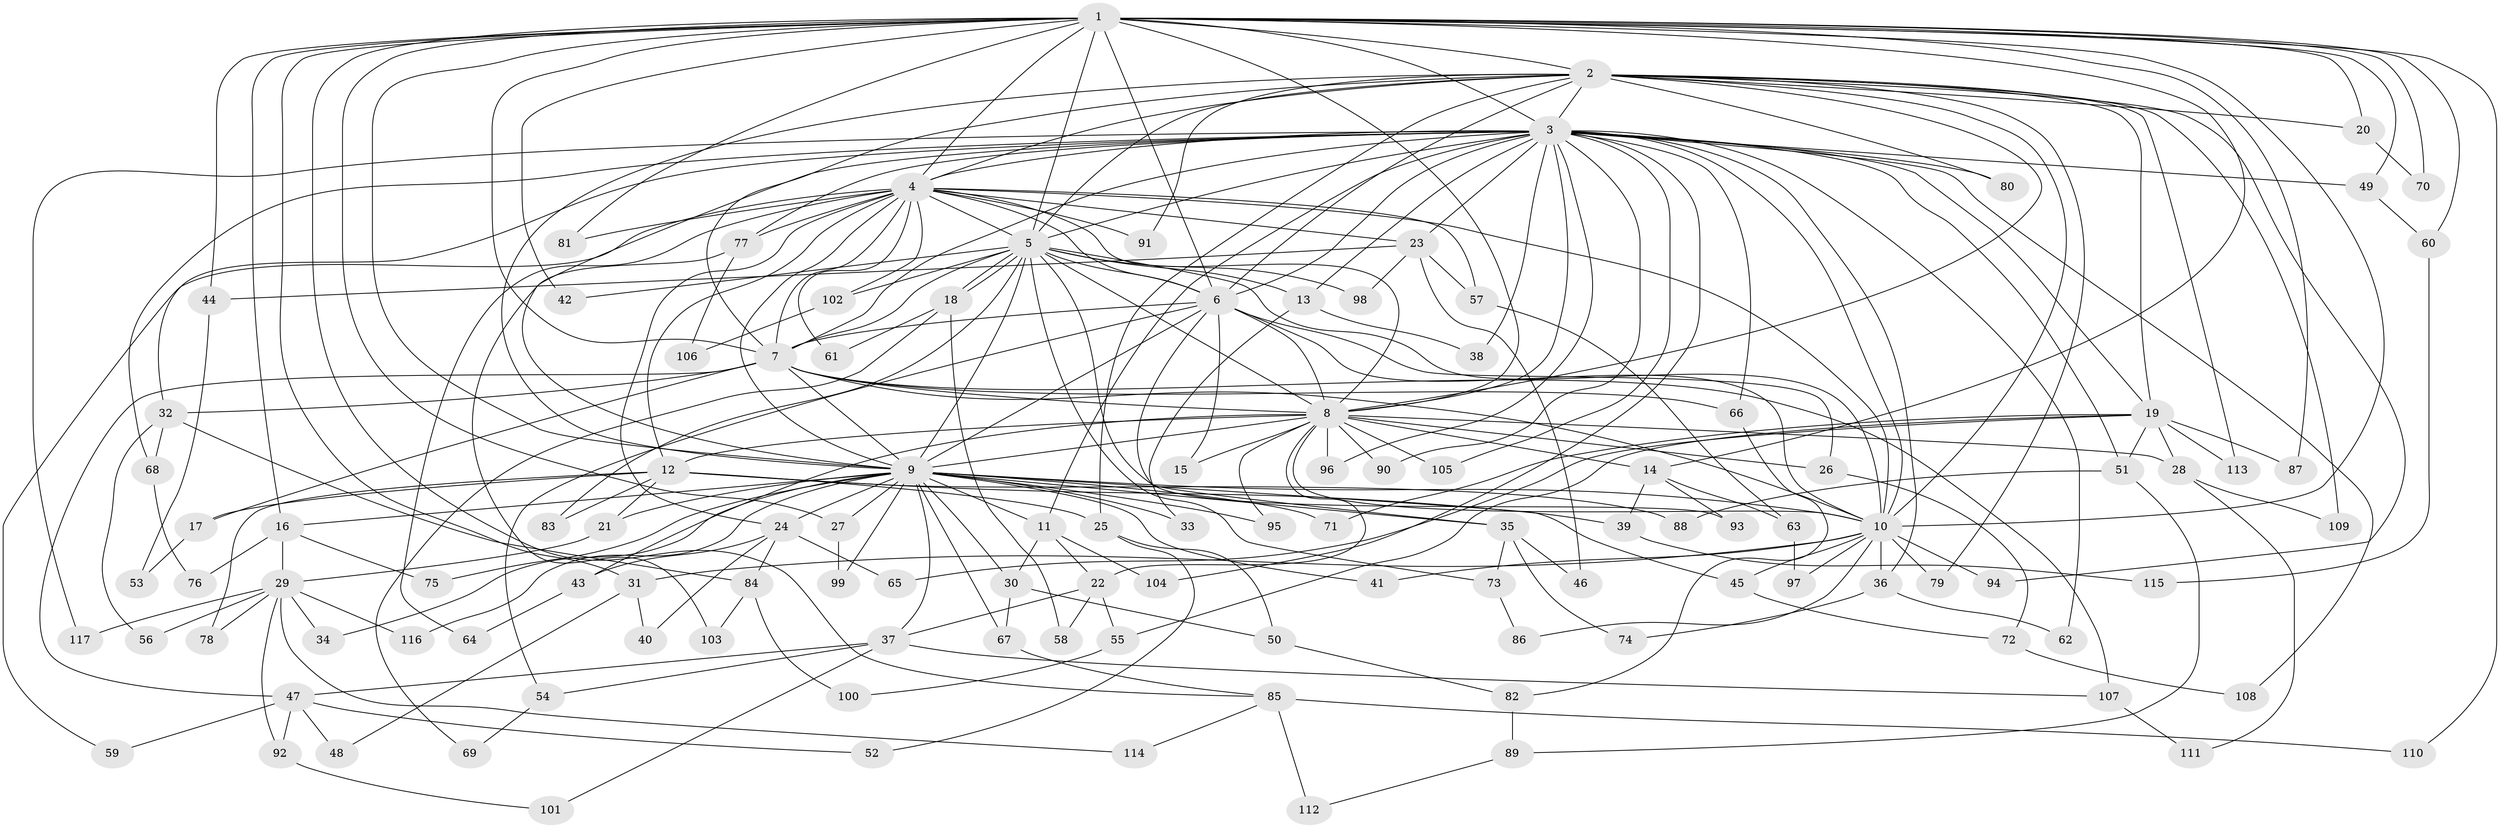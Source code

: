 // coarse degree distribution, {19: 0.011235955056179775, 25: 0.011235955056179775, 23: 0.011235955056179775, 16: 0.011235955056179775, 14: 0.011235955056179775, 18: 0.011235955056179775, 28: 0.011235955056179775, 5: 0.0898876404494382, 9: 0.02247191011235955, 4: 0.07865168539325842, 2: 0.47191011235955055, 3: 0.20224719101123595, 10: 0.02247191011235955, 6: 0.02247191011235955, 7: 0.011235955056179775}
// Generated by graph-tools (version 1.1) at 2025/41/03/06/25 10:41:43]
// undirected, 117 vertices, 259 edges
graph export_dot {
graph [start="1"]
  node [color=gray90,style=filled];
  1;
  2;
  3;
  4;
  5;
  6;
  7;
  8;
  9;
  10;
  11;
  12;
  13;
  14;
  15;
  16;
  17;
  18;
  19;
  20;
  21;
  22;
  23;
  24;
  25;
  26;
  27;
  28;
  29;
  30;
  31;
  32;
  33;
  34;
  35;
  36;
  37;
  38;
  39;
  40;
  41;
  42;
  43;
  44;
  45;
  46;
  47;
  48;
  49;
  50;
  51;
  52;
  53;
  54;
  55;
  56;
  57;
  58;
  59;
  60;
  61;
  62;
  63;
  64;
  65;
  66;
  67;
  68;
  69;
  70;
  71;
  72;
  73;
  74;
  75;
  76;
  77;
  78;
  79;
  80;
  81;
  82;
  83;
  84;
  85;
  86;
  87;
  88;
  89;
  90;
  91;
  92;
  93;
  94;
  95;
  96;
  97;
  98;
  99;
  100;
  101;
  102;
  103;
  104;
  105;
  106;
  107;
  108;
  109;
  110;
  111;
  112;
  113;
  114;
  115;
  116;
  117;
  1 -- 2;
  1 -- 3;
  1 -- 4;
  1 -- 5;
  1 -- 6;
  1 -- 7;
  1 -- 8;
  1 -- 9;
  1 -- 10;
  1 -- 14;
  1 -- 16;
  1 -- 20;
  1 -- 27;
  1 -- 31;
  1 -- 42;
  1 -- 44;
  1 -- 49;
  1 -- 60;
  1 -- 70;
  1 -- 81;
  1 -- 85;
  1 -- 87;
  1 -- 110;
  2 -- 3;
  2 -- 4;
  2 -- 5;
  2 -- 6;
  2 -- 7;
  2 -- 8;
  2 -- 9;
  2 -- 10;
  2 -- 19;
  2 -- 20;
  2 -- 25;
  2 -- 79;
  2 -- 80;
  2 -- 91;
  2 -- 94;
  2 -- 109;
  2 -- 113;
  3 -- 4;
  3 -- 5;
  3 -- 6;
  3 -- 7;
  3 -- 8;
  3 -- 9;
  3 -- 10;
  3 -- 11;
  3 -- 13;
  3 -- 19;
  3 -- 23;
  3 -- 32;
  3 -- 36;
  3 -- 38;
  3 -- 49;
  3 -- 51;
  3 -- 62;
  3 -- 66;
  3 -- 68;
  3 -- 77;
  3 -- 80;
  3 -- 90;
  3 -- 96;
  3 -- 104;
  3 -- 105;
  3 -- 108;
  3 -- 117;
  4 -- 5;
  4 -- 6;
  4 -- 7;
  4 -- 8;
  4 -- 9;
  4 -- 10;
  4 -- 12;
  4 -- 23;
  4 -- 24;
  4 -- 57;
  4 -- 59;
  4 -- 61;
  4 -- 64;
  4 -- 77;
  4 -- 81;
  4 -- 91;
  4 -- 102;
  5 -- 6;
  5 -- 7;
  5 -- 8;
  5 -- 9;
  5 -- 10;
  5 -- 13;
  5 -- 18;
  5 -- 18;
  5 -- 42;
  5 -- 73;
  5 -- 83;
  5 -- 93;
  5 -- 98;
  5 -- 102;
  6 -- 7;
  6 -- 8;
  6 -- 9;
  6 -- 10;
  6 -- 15;
  6 -- 26;
  6 -- 35;
  6 -- 54;
  7 -- 8;
  7 -- 9;
  7 -- 10;
  7 -- 17;
  7 -- 32;
  7 -- 47;
  7 -- 66;
  7 -- 107;
  8 -- 9;
  8 -- 10;
  8 -- 12;
  8 -- 14;
  8 -- 15;
  8 -- 22;
  8 -- 26;
  8 -- 28;
  8 -- 43;
  8 -- 90;
  8 -- 95;
  8 -- 96;
  8 -- 105;
  9 -- 10;
  9 -- 11;
  9 -- 16;
  9 -- 21;
  9 -- 24;
  9 -- 27;
  9 -- 30;
  9 -- 33;
  9 -- 34;
  9 -- 35;
  9 -- 37;
  9 -- 41;
  9 -- 45;
  9 -- 67;
  9 -- 71;
  9 -- 75;
  9 -- 95;
  9 -- 99;
  9 -- 116;
  10 -- 31;
  10 -- 36;
  10 -- 41;
  10 -- 45;
  10 -- 79;
  10 -- 86;
  10 -- 94;
  10 -- 97;
  11 -- 22;
  11 -- 30;
  11 -- 104;
  12 -- 17;
  12 -- 21;
  12 -- 25;
  12 -- 39;
  12 -- 78;
  12 -- 83;
  12 -- 88;
  13 -- 33;
  13 -- 38;
  14 -- 39;
  14 -- 63;
  14 -- 93;
  16 -- 29;
  16 -- 75;
  16 -- 76;
  17 -- 53;
  18 -- 58;
  18 -- 61;
  18 -- 69;
  19 -- 28;
  19 -- 51;
  19 -- 55;
  19 -- 65;
  19 -- 71;
  19 -- 87;
  19 -- 113;
  20 -- 70;
  21 -- 29;
  22 -- 37;
  22 -- 55;
  22 -- 58;
  23 -- 44;
  23 -- 46;
  23 -- 57;
  23 -- 98;
  24 -- 40;
  24 -- 43;
  24 -- 65;
  24 -- 84;
  25 -- 50;
  25 -- 52;
  26 -- 72;
  27 -- 99;
  28 -- 109;
  28 -- 111;
  29 -- 34;
  29 -- 56;
  29 -- 78;
  29 -- 92;
  29 -- 114;
  29 -- 116;
  29 -- 117;
  30 -- 50;
  30 -- 67;
  31 -- 40;
  31 -- 48;
  32 -- 56;
  32 -- 68;
  32 -- 84;
  35 -- 46;
  35 -- 73;
  35 -- 74;
  36 -- 62;
  36 -- 74;
  37 -- 47;
  37 -- 54;
  37 -- 101;
  37 -- 107;
  39 -- 115;
  43 -- 64;
  44 -- 53;
  45 -- 72;
  47 -- 48;
  47 -- 52;
  47 -- 59;
  47 -- 92;
  49 -- 60;
  50 -- 82;
  51 -- 88;
  51 -- 89;
  54 -- 69;
  55 -- 100;
  57 -- 63;
  60 -- 115;
  63 -- 97;
  66 -- 82;
  67 -- 85;
  68 -- 76;
  72 -- 108;
  73 -- 86;
  77 -- 103;
  77 -- 106;
  82 -- 89;
  84 -- 100;
  84 -- 103;
  85 -- 110;
  85 -- 112;
  85 -- 114;
  89 -- 112;
  92 -- 101;
  102 -- 106;
  107 -- 111;
}
